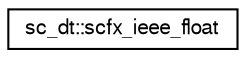 digraph "Graphical Class Hierarchy"
{
  edge [fontname="FreeSans",fontsize="10",labelfontname="FreeSans",labelfontsize="10"];
  node [fontname="FreeSans",fontsize="10",shape=record];
  rankdir="LR";
  Node0 [label="sc_dt::scfx_ieee_float",height=0.2,width=0.4,color="black", fillcolor="white", style="filled",URL="$a01632.html"];
}
